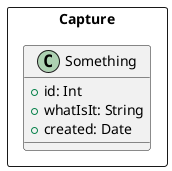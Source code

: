 @startuml meusys

package Capture <<Rectangle>> {

  ' alguma coisa
  class Something {  
    + id: Int
    + whatIsIt: String
    + created: Date
  }

}

@enduml 